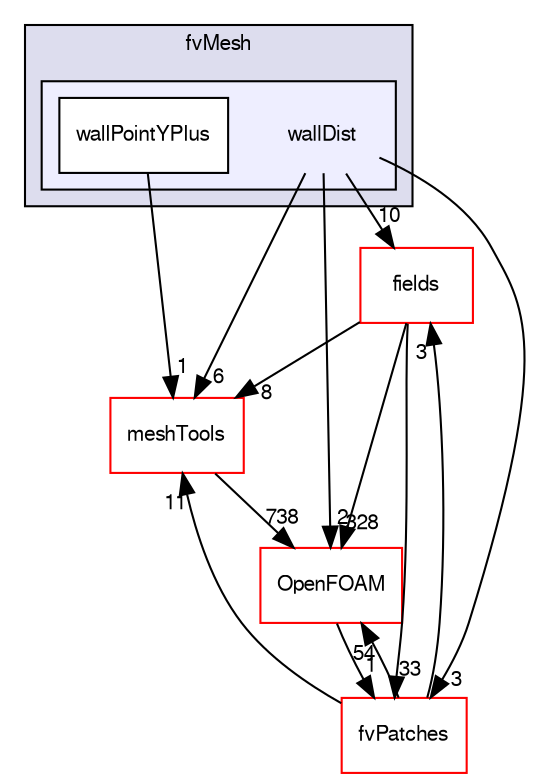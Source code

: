 digraph "src/finiteVolume/fvMesh/wallDist" {
  bgcolor=transparent;
  compound=true
  node [ fontsize="10", fontname="FreeSans"];
  edge [ labelfontsize="10", labelfontname="FreeSans"];
  subgraph clusterdir_c382fa095c9c33d8673c0dd60aaef275 {
    graph [ bgcolor="#ddddee", pencolor="black", label="fvMesh" fontname="FreeSans", fontsize="10", URL="dir_c382fa095c9c33d8673c0dd60aaef275.html"]
  subgraph clusterdir_8b2058fecce8beb3c5dcc5bc9fca7b03 {
    graph [ bgcolor="#eeeeff", pencolor="black", label="" URL="dir_8b2058fecce8beb3c5dcc5bc9fca7b03.html"];
    dir_8b2058fecce8beb3c5dcc5bc9fca7b03 [shape=plaintext label="wallDist"];
    dir_795f957d099804d972726f980360ae24 [shape=box label="wallPointYPlus" color="black" fillcolor="white" style="filled" URL="dir_795f957d099804d972726f980360ae24.html"];
  }
  }
  dir_25ab4a83a983f7bb7a38b7f63bb141b7 [shape=box label="fields" color="red" URL="dir_25ab4a83a983f7bb7a38b7f63bb141b7.html"];
  dir_ae30ad0bef50cf391b24c614251bb9fd [shape=box label="meshTools" color="red" URL="dir_ae30ad0bef50cf391b24c614251bb9fd.html"];
  dir_c5473ff19b20e6ec4dfe5c310b3778a8 [shape=box label="OpenFOAM" color="red" URL="dir_c5473ff19b20e6ec4dfe5c310b3778a8.html"];
  dir_b630ab9569e31ffb9b2cc4747c3085db [shape=box label="fvPatches" color="red" URL="dir_b630ab9569e31ffb9b2cc4747c3085db.html"];
  dir_25ab4a83a983f7bb7a38b7f63bb141b7->dir_ae30ad0bef50cf391b24c614251bb9fd [headlabel="8", labeldistance=1.5 headhref="dir_000783_001586.html"];
  dir_25ab4a83a983f7bb7a38b7f63bb141b7->dir_c5473ff19b20e6ec4dfe5c310b3778a8 [headlabel="328", labeldistance=1.5 headhref="dir_000783_001732.html"];
  dir_25ab4a83a983f7bb7a38b7f63bb141b7->dir_b630ab9569e31ffb9b2cc4747c3085db [headlabel="33", labeldistance=1.5 headhref="dir_000783_000979.html"];
  dir_ae30ad0bef50cf391b24c614251bb9fd->dir_c5473ff19b20e6ec4dfe5c310b3778a8 [headlabel="738", labeldistance=1.5 headhref="dir_001586_001732.html"];
  dir_c5473ff19b20e6ec4dfe5c310b3778a8->dir_b630ab9569e31ffb9b2cc4747c3085db [headlabel="1", labeldistance=1.5 headhref="dir_001732_000979.html"];
  dir_8b2058fecce8beb3c5dcc5bc9fca7b03->dir_25ab4a83a983f7bb7a38b7f63bb141b7 [headlabel="10", labeldistance=1.5 headhref="dir_001001_000783.html"];
  dir_8b2058fecce8beb3c5dcc5bc9fca7b03->dir_ae30ad0bef50cf391b24c614251bb9fd [headlabel="6", labeldistance=1.5 headhref="dir_001001_001586.html"];
  dir_8b2058fecce8beb3c5dcc5bc9fca7b03->dir_c5473ff19b20e6ec4dfe5c310b3778a8 [headlabel="2", labeldistance=1.5 headhref="dir_001001_001732.html"];
  dir_8b2058fecce8beb3c5dcc5bc9fca7b03->dir_b630ab9569e31ffb9b2cc4747c3085db [headlabel="3", labeldistance=1.5 headhref="dir_001001_000979.html"];
  dir_b630ab9569e31ffb9b2cc4747c3085db->dir_25ab4a83a983f7bb7a38b7f63bb141b7 [headlabel="3", labeldistance=1.5 headhref="dir_000979_000783.html"];
  dir_b630ab9569e31ffb9b2cc4747c3085db->dir_ae30ad0bef50cf391b24c614251bb9fd [headlabel="11", labeldistance=1.5 headhref="dir_000979_001586.html"];
  dir_b630ab9569e31ffb9b2cc4747c3085db->dir_c5473ff19b20e6ec4dfe5c310b3778a8 [headlabel="54", labeldistance=1.5 headhref="dir_000979_001732.html"];
  dir_795f957d099804d972726f980360ae24->dir_ae30ad0bef50cf391b24c614251bb9fd [headlabel="1", labeldistance=1.5 headhref="dir_001002_001586.html"];
}
